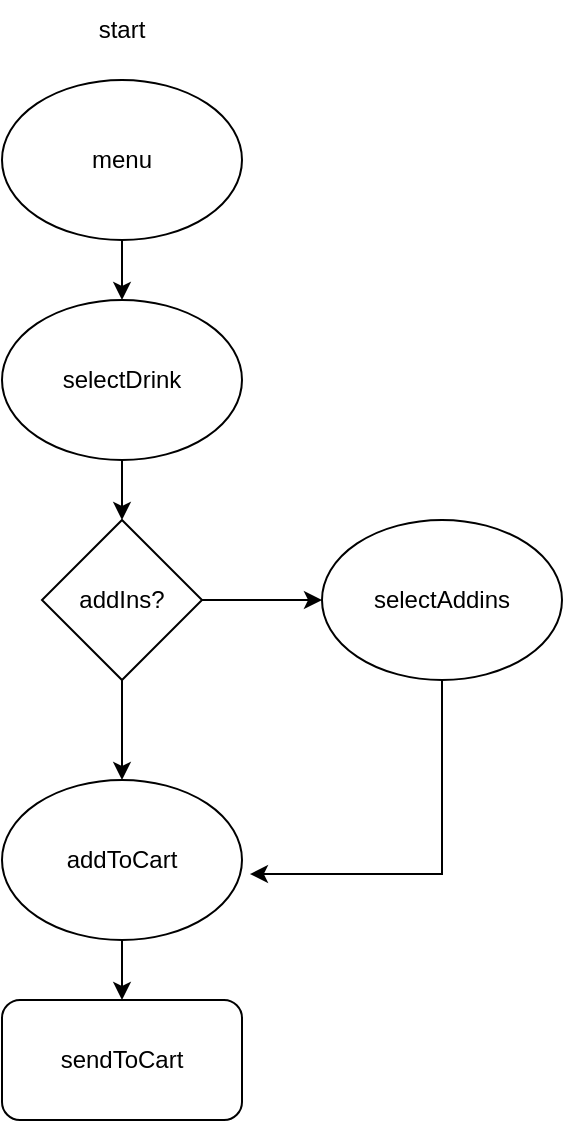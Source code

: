 <mxfile version="20.3.7" type="device"><diagram id="VD9G9bzKt4a0fm2Q_4xA" name="Page-1"><mxGraphModel dx="719" dy="664" grid="1" gridSize="10" guides="1" tooltips="1" connect="1" arrows="1" fold="1" page="1" pageScale="1" pageWidth="850" pageHeight="1100" math="0" shadow="0"><root><mxCell id="0"/><mxCell id="1" parent="0"/><mxCell id="62VfcScqpp-z_3v24PVg-1" value="start" style="text;html=1;strokeColor=none;fillColor=none;align=center;verticalAlign=middle;whiteSpace=wrap;rounded=0;" vertex="1" parent="1"><mxGeometry x="340" y="50" width="60" height="30" as="geometry"/></mxCell><mxCell id="62VfcScqpp-z_3v24PVg-10" value="" style="edgeStyle=orthogonalEdgeStyle;rounded=0;orthogonalLoop=1;jettySize=auto;html=1;" edge="1" parent="1" source="62VfcScqpp-z_3v24PVg-2" target="62VfcScqpp-z_3v24PVg-3"><mxGeometry relative="1" as="geometry"/></mxCell><mxCell id="62VfcScqpp-z_3v24PVg-2" value="menu" style="ellipse;whiteSpace=wrap;html=1;" vertex="1" parent="1"><mxGeometry x="310" y="90" width="120" height="80" as="geometry"/></mxCell><mxCell id="62VfcScqpp-z_3v24PVg-12" value="" style="edgeStyle=orthogonalEdgeStyle;rounded=0;orthogonalLoop=1;jettySize=auto;html=1;" edge="1" parent="1" source="62VfcScqpp-z_3v24PVg-3" target="62VfcScqpp-z_3v24PVg-11"><mxGeometry relative="1" as="geometry"/></mxCell><mxCell id="62VfcScqpp-z_3v24PVg-3" value="selectDrink" style="ellipse;whiteSpace=wrap;html=1;" vertex="1" parent="1"><mxGeometry x="310" y="200" width="120" height="80" as="geometry"/></mxCell><mxCell id="62VfcScqpp-z_3v24PVg-15" style="edgeStyle=orthogonalEdgeStyle;rounded=0;orthogonalLoop=1;jettySize=auto;html=1;entryX=1.033;entryY=0.588;entryDx=0;entryDy=0;entryPerimeter=0;" edge="1" parent="1" source="62VfcScqpp-z_3v24PVg-4" target="62VfcScqpp-z_3v24PVg-5"><mxGeometry relative="1" as="geometry"><Array as="points"><mxPoint x="530" y="487"/></Array></mxGeometry></mxCell><mxCell id="62VfcScqpp-z_3v24PVg-4" value="selectAddins" style="ellipse;whiteSpace=wrap;html=1;" vertex="1" parent="1"><mxGeometry x="470" y="310" width="120" height="80" as="geometry"/></mxCell><mxCell id="62VfcScqpp-z_3v24PVg-17" value="" style="edgeStyle=orthogonalEdgeStyle;rounded=0;orthogonalLoop=1;jettySize=auto;html=1;" edge="1" parent="1" source="62VfcScqpp-z_3v24PVg-5" target="62VfcScqpp-z_3v24PVg-16"><mxGeometry relative="1" as="geometry"/></mxCell><mxCell id="62VfcScqpp-z_3v24PVg-5" value="addToCart" style="ellipse;whiteSpace=wrap;html=1;" vertex="1" parent="1"><mxGeometry x="310" y="440" width="120" height="80" as="geometry"/></mxCell><mxCell id="62VfcScqpp-z_3v24PVg-13" value="" style="edgeStyle=orthogonalEdgeStyle;rounded=0;orthogonalLoop=1;jettySize=auto;html=1;" edge="1" parent="1" source="62VfcScqpp-z_3v24PVg-11" target="62VfcScqpp-z_3v24PVg-4"><mxGeometry relative="1" as="geometry"/></mxCell><mxCell id="62VfcScqpp-z_3v24PVg-14" value="" style="edgeStyle=orthogonalEdgeStyle;rounded=0;orthogonalLoop=1;jettySize=auto;html=1;" edge="1" parent="1" source="62VfcScqpp-z_3v24PVg-11" target="62VfcScqpp-z_3v24PVg-5"><mxGeometry relative="1" as="geometry"/></mxCell><mxCell id="62VfcScqpp-z_3v24PVg-11" value="addIns?" style="rhombus;whiteSpace=wrap;html=1;" vertex="1" parent="1"><mxGeometry x="330" y="310" width="80" height="80" as="geometry"/></mxCell><mxCell id="62VfcScqpp-z_3v24PVg-16" value="sendToCart" style="rounded=1;whiteSpace=wrap;html=1;" vertex="1" parent="1"><mxGeometry x="310" y="550" width="120" height="60" as="geometry"/></mxCell></root></mxGraphModel></diagram></mxfile>